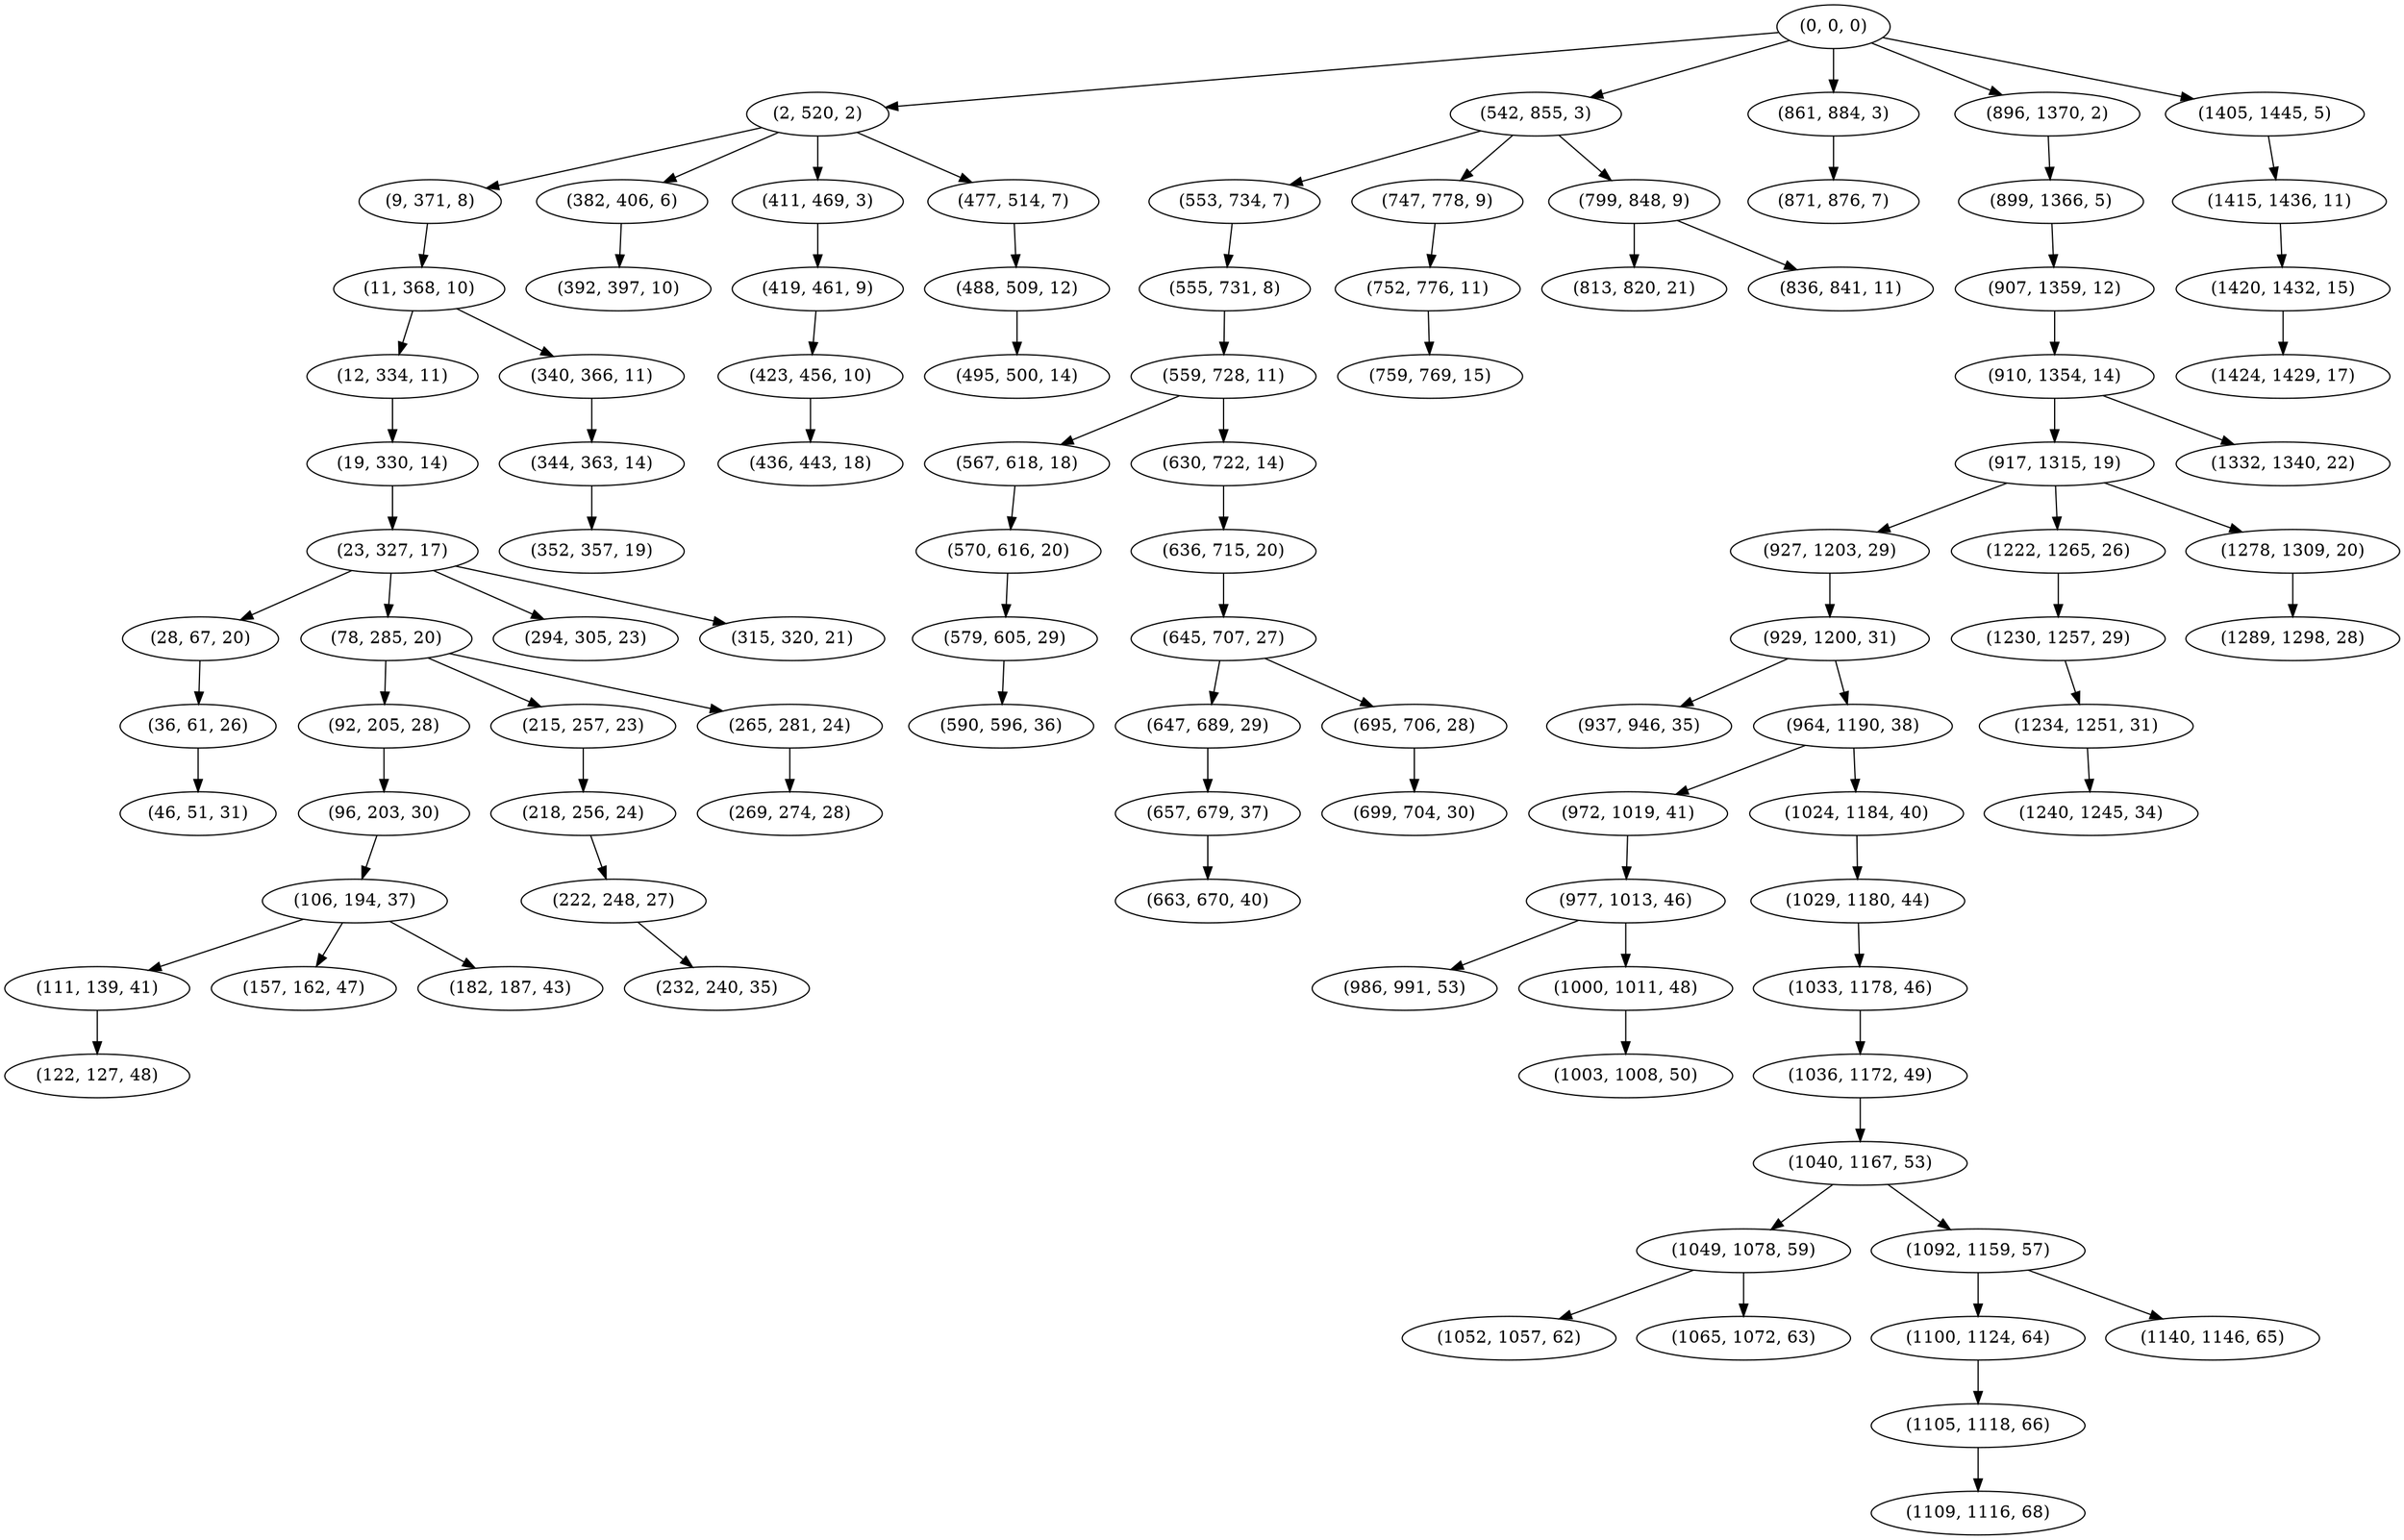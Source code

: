 digraph tree {
    "(0, 0, 0)";
    "(2, 520, 2)";
    "(9, 371, 8)";
    "(11, 368, 10)";
    "(12, 334, 11)";
    "(19, 330, 14)";
    "(23, 327, 17)";
    "(28, 67, 20)";
    "(36, 61, 26)";
    "(46, 51, 31)";
    "(78, 285, 20)";
    "(92, 205, 28)";
    "(96, 203, 30)";
    "(106, 194, 37)";
    "(111, 139, 41)";
    "(122, 127, 48)";
    "(157, 162, 47)";
    "(182, 187, 43)";
    "(215, 257, 23)";
    "(218, 256, 24)";
    "(222, 248, 27)";
    "(232, 240, 35)";
    "(265, 281, 24)";
    "(269, 274, 28)";
    "(294, 305, 23)";
    "(315, 320, 21)";
    "(340, 366, 11)";
    "(344, 363, 14)";
    "(352, 357, 19)";
    "(382, 406, 6)";
    "(392, 397, 10)";
    "(411, 469, 3)";
    "(419, 461, 9)";
    "(423, 456, 10)";
    "(436, 443, 18)";
    "(477, 514, 7)";
    "(488, 509, 12)";
    "(495, 500, 14)";
    "(542, 855, 3)";
    "(553, 734, 7)";
    "(555, 731, 8)";
    "(559, 728, 11)";
    "(567, 618, 18)";
    "(570, 616, 20)";
    "(579, 605, 29)";
    "(590, 596, 36)";
    "(630, 722, 14)";
    "(636, 715, 20)";
    "(645, 707, 27)";
    "(647, 689, 29)";
    "(657, 679, 37)";
    "(663, 670, 40)";
    "(695, 706, 28)";
    "(699, 704, 30)";
    "(747, 778, 9)";
    "(752, 776, 11)";
    "(759, 769, 15)";
    "(799, 848, 9)";
    "(813, 820, 21)";
    "(836, 841, 11)";
    "(861, 884, 3)";
    "(871, 876, 7)";
    "(896, 1370, 2)";
    "(899, 1366, 5)";
    "(907, 1359, 12)";
    "(910, 1354, 14)";
    "(917, 1315, 19)";
    "(927, 1203, 29)";
    "(929, 1200, 31)";
    "(937, 946, 35)";
    "(964, 1190, 38)";
    "(972, 1019, 41)";
    "(977, 1013, 46)";
    "(986, 991, 53)";
    "(1000, 1011, 48)";
    "(1003, 1008, 50)";
    "(1024, 1184, 40)";
    "(1029, 1180, 44)";
    "(1033, 1178, 46)";
    "(1036, 1172, 49)";
    "(1040, 1167, 53)";
    "(1049, 1078, 59)";
    "(1052, 1057, 62)";
    "(1065, 1072, 63)";
    "(1092, 1159, 57)";
    "(1100, 1124, 64)";
    "(1105, 1118, 66)";
    "(1109, 1116, 68)";
    "(1140, 1146, 65)";
    "(1222, 1265, 26)";
    "(1230, 1257, 29)";
    "(1234, 1251, 31)";
    "(1240, 1245, 34)";
    "(1278, 1309, 20)";
    "(1289, 1298, 28)";
    "(1332, 1340, 22)";
    "(1405, 1445, 5)";
    "(1415, 1436, 11)";
    "(1420, 1432, 15)";
    "(1424, 1429, 17)";
    "(0, 0, 0)" -> "(2, 520, 2)";
    "(0, 0, 0)" -> "(542, 855, 3)";
    "(0, 0, 0)" -> "(861, 884, 3)";
    "(0, 0, 0)" -> "(896, 1370, 2)";
    "(0, 0, 0)" -> "(1405, 1445, 5)";
    "(2, 520, 2)" -> "(9, 371, 8)";
    "(2, 520, 2)" -> "(382, 406, 6)";
    "(2, 520, 2)" -> "(411, 469, 3)";
    "(2, 520, 2)" -> "(477, 514, 7)";
    "(9, 371, 8)" -> "(11, 368, 10)";
    "(11, 368, 10)" -> "(12, 334, 11)";
    "(11, 368, 10)" -> "(340, 366, 11)";
    "(12, 334, 11)" -> "(19, 330, 14)";
    "(19, 330, 14)" -> "(23, 327, 17)";
    "(23, 327, 17)" -> "(28, 67, 20)";
    "(23, 327, 17)" -> "(78, 285, 20)";
    "(23, 327, 17)" -> "(294, 305, 23)";
    "(23, 327, 17)" -> "(315, 320, 21)";
    "(28, 67, 20)" -> "(36, 61, 26)";
    "(36, 61, 26)" -> "(46, 51, 31)";
    "(78, 285, 20)" -> "(92, 205, 28)";
    "(78, 285, 20)" -> "(215, 257, 23)";
    "(78, 285, 20)" -> "(265, 281, 24)";
    "(92, 205, 28)" -> "(96, 203, 30)";
    "(96, 203, 30)" -> "(106, 194, 37)";
    "(106, 194, 37)" -> "(111, 139, 41)";
    "(106, 194, 37)" -> "(157, 162, 47)";
    "(106, 194, 37)" -> "(182, 187, 43)";
    "(111, 139, 41)" -> "(122, 127, 48)";
    "(215, 257, 23)" -> "(218, 256, 24)";
    "(218, 256, 24)" -> "(222, 248, 27)";
    "(222, 248, 27)" -> "(232, 240, 35)";
    "(265, 281, 24)" -> "(269, 274, 28)";
    "(340, 366, 11)" -> "(344, 363, 14)";
    "(344, 363, 14)" -> "(352, 357, 19)";
    "(382, 406, 6)" -> "(392, 397, 10)";
    "(411, 469, 3)" -> "(419, 461, 9)";
    "(419, 461, 9)" -> "(423, 456, 10)";
    "(423, 456, 10)" -> "(436, 443, 18)";
    "(477, 514, 7)" -> "(488, 509, 12)";
    "(488, 509, 12)" -> "(495, 500, 14)";
    "(542, 855, 3)" -> "(553, 734, 7)";
    "(542, 855, 3)" -> "(747, 778, 9)";
    "(542, 855, 3)" -> "(799, 848, 9)";
    "(553, 734, 7)" -> "(555, 731, 8)";
    "(555, 731, 8)" -> "(559, 728, 11)";
    "(559, 728, 11)" -> "(567, 618, 18)";
    "(559, 728, 11)" -> "(630, 722, 14)";
    "(567, 618, 18)" -> "(570, 616, 20)";
    "(570, 616, 20)" -> "(579, 605, 29)";
    "(579, 605, 29)" -> "(590, 596, 36)";
    "(630, 722, 14)" -> "(636, 715, 20)";
    "(636, 715, 20)" -> "(645, 707, 27)";
    "(645, 707, 27)" -> "(647, 689, 29)";
    "(645, 707, 27)" -> "(695, 706, 28)";
    "(647, 689, 29)" -> "(657, 679, 37)";
    "(657, 679, 37)" -> "(663, 670, 40)";
    "(695, 706, 28)" -> "(699, 704, 30)";
    "(747, 778, 9)" -> "(752, 776, 11)";
    "(752, 776, 11)" -> "(759, 769, 15)";
    "(799, 848, 9)" -> "(813, 820, 21)";
    "(799, 848, 9)" -> "(836, 841, 11)";
    "(861, 884, 3)" -> "(871, 876, 7)";
    "(896, 1370, 2)" -> "(899, 1366, 5)";
    "(899, 1366, 5)" -> "(907, 1359, 12)";
    "(907, 1359, 12)" -> "(910, 1354, 14)";
    "(910, 1354, 14)" -> "(917, 1315, 19)";
    "(910, 1354, 14)" -> "(1332, 1340, 22)";
    "(917, 1315, 19)" -> "(927, 1203, 29)";
    "(917, 1315, 19)" -> "(1222, 1265, 26)";
    "(917, 1315, 19)" -> "(1278, 1309, 20)";
    "(927, 1203, 29)" -> "(929, 1200, 31)";
    "(929, 1200, 31)" -> "(937, 946, 35)";
    "(929, 1200, 31)" -> "(964, 1190, 38)";
    "(964, 1190, 38)" -> "(972, 1019, 41)";
    "(964, 1190, 38)" -> "(1024, 1184, 40)";
    "(972, 1019, 41)" -> "(977, 1013, 46)";
    "(977, 1013, 46)" -> "(986, 991, 53)";
    "(977, 1013, 46)" -> "(1000, 1011, 48)";
    "(1000, 1011, 48)" -> "(1003, 1008, 50)";
    "(1024, 1184, 40)" -> "(1029, 1180, 44)";
    "(1029, 1180, 44)" -> "(1033, 1178, 46)";
    "(1033, 1178, 46)" -> "(1036, 1172, 49)";
    "(1036, 1172, 49)" -> "(1040, 1167, 53)";
    "(1040, 1167, 53)" -> "(1049, 1078, 59)";
    "(1040, 1167, 53)" -> "(1092, 1159, 57)";
    "(1049, 1078, 59)" -> "(1052, 1057, 62)";
    "(1049, 1078, 59)" -> "(1065, 1072, 63)";
    "(1092, 1159, 57)" -> "(1100, 1124, 64)";
    "(1092, 1159, 57)" -> "(1140, 1146, 65)";
    "(1100, 1124, 64)" -> "(1105, 1118, 66)";
    "(1105, 1118, 66)" -> "(1109, 1116, 68)";
    "(1222, 1265, 26)" -> "(1230, 1257, 29)";
    "(1230, 1257, 29)" -> "(1234, 1251, 31)";
    "(1234, 1251, 31)" -> "(1240, 1245, 34)";
    "(1278, 1309, 20)" -> "(1289, 1298, 28)";
    "(1405, 1445, 5)" -> "(1415, 1436, 11)";
    "(1415, 1436, 11)" -> "(1420, 1432, 15)";
    "(1420, 1432, 15)" -> "(1424, 1429, 17)";
}
